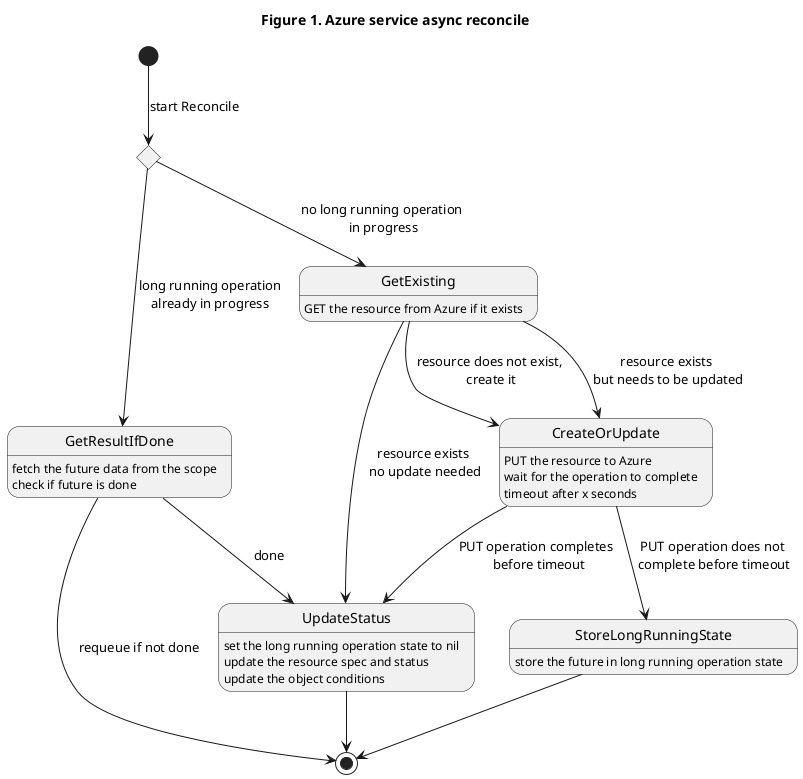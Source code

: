 @startuml
title Figure 1. Azure service async reconcile
state longrunningopinprogress <<choice>>

[*]     --> longrunningopinprogress : start Reconcile
longrunningopinprogress --> GetResultIfDone   : long running operation\nalready in progress
GetResultIfDone : fetch the future data from the scope
GetResultIfDone : check if future is done

GetResultIfDone --> [*] : requeue if not done
GetResultIfDone --> UpdateStatus : done
UpdateStatus : set the long running operation state to nil
UpdateStatus : update the resource spec and status
UpdateStatus : update the object conditions
UpdateStatus --> [*]

longrunningopinprogress --> GetExisting  : no long running operation\n in progress
GetExisting : GET the resource from Azure if it exists
GetExisting --> UpdateStatus : resource exists\n no update needed
GetExisting --> CreateOrUpdate : resource does not exist,\n create it
GetExisting --> CreateOrUpdate : resource exists\n but needs to be updated

CreateOrUpdate : PUT the resource to Azure
CreateOrUpdate : wait for the operation to complete
CreateOrUpdate : timeout after x seconds
CreateOrUpdate --> UpdateStatus : PUT operation completes \n before timeout
CreateOrUpdate --> StoreLongRunningState : PUT operation does not\n complete before timeout
StoreLongRunningState: store the future in long running operation state

StoreLongRunningState --> [*]

@enduml
